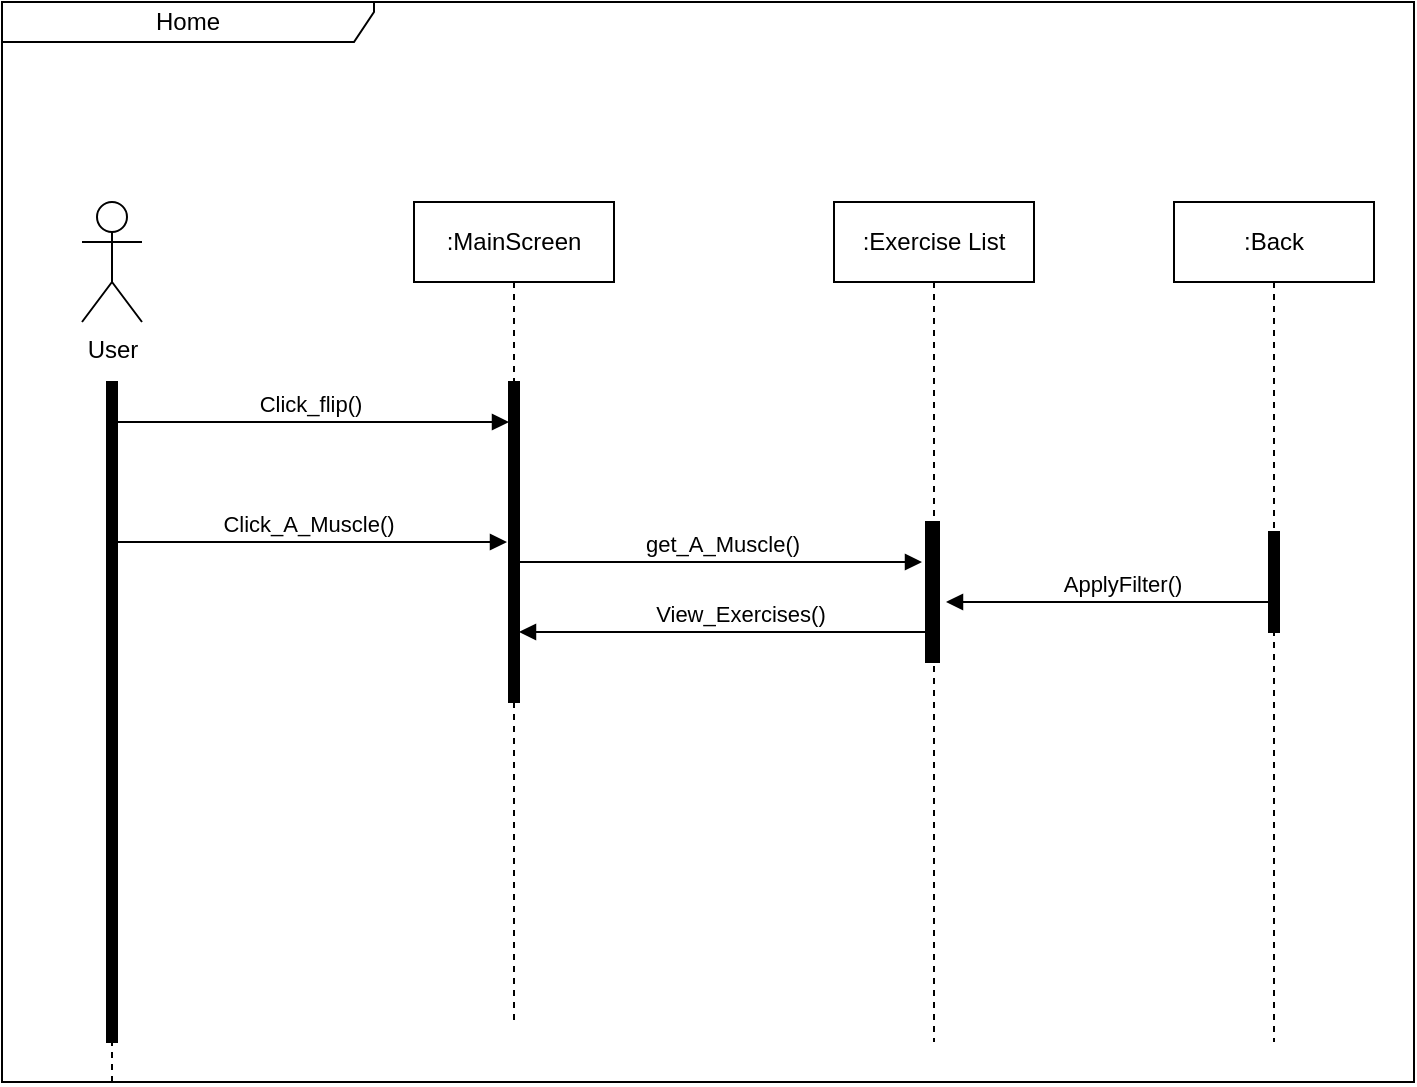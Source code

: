 <mxfile version="21.3.6">
  <diagram name="Sayfa -1" id="slx12zVrkGKdjyQivLbg">
    <mxGraphModel dx="483" dy="1734" grid="1" gridSize="10" guides="1" tooltips="1" connect="1" arrows="1" fold="1" page="1" pageScale="1" pageWidth="827" pageHeight="1169" math="0" shadow="0">
      <root>
        <mxCell id="0" />
        <mxCell id="1" parent="0" />
        <mxCell id="yI-KKn5nenXHCiCo1QlS-6" value="Home" style="shape=umlFrame;whiteSpace=wrap;html=1;pointerEvents=0;recursiveResize=0;container=1;collapsible=0;width=186;height=20;" parent="1" vertex="1">
          <mxGeometry x="140" y="-410" width="706" height="540" as="geometry" />
        </mxCell>
        <mxCell id="yI-KKn5nenXHCiCo1QlS-7" value="&lt;div&gt;User&lt;/div&gt;&lt;div&gt;&lt;br&gt;&lt;/div&gt;" style="shape=umlActor;verticalLabelPosition=bottom;verticalAlign=top;html=1;outlineConnect=0;" parent="yI-KKn5nenXHCiCo1QlS-6" vertex="1">
          <mxGeometry x="40" y="100" width="30" height="60" as="geometry" />
        </mxCell>
        <mxCell id="yI-KKn5nenXHCiCo1QlS-8" value="" style="html=1;points=[];perimeter=orthogonalPerimeter;fillColor=strokeColor;align=left;verticalAlign=top;spacingLeft=10;" parent="yI-KKn5nenXHCiCo1QlS-6" vertex="1">
          <mxGeometry x="253.5" y="190" width="5" height="130" as="geometry" />
        </mxCell>
        <mxCell id="yI-KKn5nenXHCiCo1QlS-9" value="" style="html=1;verticalAlign=bottom;labelBackgroundColor=none;endArrow=none;endFill=0;rounded=0;dashed=1;" parent="yI-KKn5nenXHCiCo1QlS-6" source="yI-KKn5nenXHCiCo1QlS-13" edge="1">
          <mxGeometry width="160" relative="1" as="geometry">
            <mxPoint x="54.5" y="649" as="sourcePoint" />
            <mxPoint x="54.5" y="190" as="targetPoint" />
            <Array as="points" />
          </mxGeometry>
        </mxCell>
        <mxCell id="yI-KKn5nenXHCiCo1QlS-10" value=":MainScreen" style="shape=umlLifeline;perimeter=lifelinePerimeter;whiteSpace=wrap;html=1;container=1;dropTarget=0;collapsible=0;recursiveResize=0;outlineConnect=0;portConstraint=eastwest;newEdgeStyle={&quot;edgeStyle&quot;:&quot;elbowEdgeStyle&quot;,&quot;elbow&quot;:&quot;vertical&quot;,&quot;curved&quot;:0,&quot;rounded&quot;:0};" parent="yI-KKn5nenXHCiCo1QlS-6" vertex="1">
          <mxGeometry x="206" y="100" width="100" height="410" as="geometry" />
        </mxCell>
        <mxCell id="yI-KKn5nenXHCiCo1QlS-12" value="" style="html=1;verticalAlign=bottom;labelBackgroundColor=none;endArrow=none;endFill=0;rounded=0;dashed=1;" parent="yI-KKn5nenXHCiCo1QlS-6" target="yI-KKn5nenXHCiCo1QlS-13" edge="1">
          <mxGeometry width="160" relative="1" as="geometry">
            <mxPoint x="55" y="540" as="sourcePoint" />
            <mxPoint x="68.5" y="200" as="targetPoint" />
          </mxGeometry>
        </mxCell>
        <mxCell id="yI-KKn5nenXHCiCo1QlS-13" value="" style="html=1;points=[];perimeter=orthogonalPerimeter;fillColor=strokeColor;align=left;verticalAlign=top;spacingLeft=10;" parent="yI-KKn5nenXHCiCo1QlS-6" vertex="1">
          <mxGeometry x="52.5" y="190" width="5" height="330" as="geometry" />
        </mxCell>
        <mxCell id="yI-KKn5nenXHCiCo1QlS-14" value=":Exercise List" style="shape=umlLifeline;perimeter=lifelinePerimeter;whiteSpace=wrap;html=1;container=1;dropTarget=0;collapsible=0;recursiveResize=0;outlineConnect=0;portConstraint=eastwest;newEdgeStyle={&quot;edgeStyle&quot;:&quot;elbowEdgeStyle&quot;,&quot;elbow&quot;:&quot;vertical&quot;,&quot;curved&quot;:0,&quot;rounded&quot;:0};" parent="yI-KKn5nenXHCiCo1QlS-6" vertex="1">
          <mxGeometry x="416" y="100" width="100" height="420" as="geometry" />
        </mxCell>
        <mxCell id="yI-KKn5nenXHCiCo1QlS-16" value="" style="html=1;points=[];perimeter=orthogonalPerimeter;fillColor=strokeColor;align=left;verticalAlign=top;spacingLeft=10;" parent="yI-KKn5nenXHCiCo1QlS-6" vertex="1">
          <mxGeometry x="253.5" y="260" width="5" height="10" as="geometry" />
        </mxCell>
        <mxCell id="yI-KKn5nenXHCiCo1QlS-17" value="Click_A_Muscle()" style="html=1;verticalAlign=bottom;labelBackgroundColor=none;endArrow=block;endFill=1;rounded=0;" parent="yI-KKn5nenXHCiCo1QlS-6" edge="1">
          <mxGeometry x="0.003" width="160" relative="1" as="geometry">
            <mxPoint x="52.5" y="270" as="sourcePoint" />
            <mxPoint x="252.5" y="270" as="targetPoint" />
            <mxPoint as="offset" />
          </mxGeometry>
        </mxCell>
        <mxCell id="yI-KKn5nenXHCiCo1QlS-18" value="View_Exercises()" style="html=1;verticalAlign=bottom;labelBackgroundColor=none;endArrow=none;endFill=0;rounded=0;entryX=0.5;entryY=0.19;entryDx=0;entryDy=0;entryPerimeter=0;startArrow=block;startFill=1;" parent="yI-KKn5nenXHCiCo1QlS-6" edge="1">
          <mxGeometry x="0.081" width="160" relative="1" as="geometry">
            <mxPoint x="258.5" y="315" as="sourcePoint" />
            <mxPoint x="462" y="315" as="targetPoint" />
            <mxPoint as="offset" />
          </mxGeometry>
        </mxCell>
        <mxCell id="yI-KKn5nenXHCiCo1QlS-19" value=":Back" style="shape=umlLifeline;perimeter=lifelinePerimeter;whiteSpace=wrap;html=1;container=1;dropTarget=0;collapsible=0;recursiveResize=0;outlineConnect=0;portConstraint=eastwest;newEdgeStyle={&quot;edgeStyle&quot;:&quot;elbowEdgeStyle&quot;,&quot;elbow&quot;:&quot;vertical&quot;,&quot;curved&quot;:0,&quot;rounded&quot;:0};" parent="yI-KKn5nenXHCiCo1QlS-6" vertex="1">
          <mxGeometry x="586" y="100" width="100" height="420" as="geometry" />
        </mxCell>
        <mxCell id="tR1SHXSb6-O5huA1Tc_m-1" value="Click_flip()" style="html=1;verticalAlign=bottom;labelBackgroundColor=none;endArrow=block;endFill=1;rounded=0;" parent="yI-KKn5nenXHCiCo1QlS-6" edge="1">
          <mxGeometry x="0.003" width="160" relative="1" as="geometry">
            <mxPoint x="53.5" y="210" as="sourcePoint" />
            <mxPoint x="253.5" y="210" as="targetPoint" />
            <mxPoint as="offset" />
          </mxGeometry>
        </mxCell>
        <mxCell id="tR1SHXSb6-O5huA1Tc_m-3" value="" style="html=1;points=[];perimeter=orthogonalPerimeter;fillColor=strokeColor;align=left;verticalAlign=top;spacingLeft=10;" parent="yI-KKn5nenXHCiCo1QlS-6" vertex="1">
          <mxGeometry x="462" y="260" width="6.5" height="70" as="geometry" />
        </mxCell>
        <mxCell id="tR1SHXSb6-O5huA1Tc_m-5" value="get_A_Muscle()" style="html=1;verticalAlign=bottom;labelBackgroundColor=none;endArrow=block;endFill=1;rounded=0;" parent="yI-KKn5nenXHCiCo1QlS-6" edge="1">
          <mxGeometry x="0.003" width="160" relative="1" as="geometry">
            <mxPoint x="258.5" y="280" as="sourcePoint" />
            <mxPoint x="460" y="280" as="targetPoint" />
            <mxPoint as="offset" />
          </mxGeometry>
        </mxCell>
        <mxCell id="tR1SHXSb6-O5huA1Tc_m-7" value="" style="html=1;points=[];perimeter=orthogonalPerimeter;fillColor=strokeColor;align=left;verticalAlign=top;spacingLeft=10;" parent="yI-KKn5nenXHCiCo1QlS-6" vertex="1">
          <mxGeometry x="253.5" y="310" width="5" height="40" as="geometry" />
        </mxCell>
        <mxCell id="tR1SHXSb6-O5huA1Tc_m-9" value="" style="html=1;points=[];perimeter=orthogonalPerimeter;fillColor=strokeColor;align=left;verticalAlign=top;spacingLeft=10;" parent="yI-KKn5nenXHCiCo1QlS-6" vertex="1">
          <mxGeometry x="633.5" y="265" width="5" height="50" as="geometry" />
        </mxCell>
        <mxCell id="tR1SHXSb6-O5huA1Tc_m-14" value="ApplyFilter()" style="html=1;verticalAlign=bottom;labelBackgroundColor=none;endArrow=none;endFill=0;rounded=0;startArrow=block;startFill=1;" parent="yI-KKn5nenXHCiCo1QlS-6" edge="1">
          <mxGeometry x="0.081" width="160" relative="1" as="geometry">
            <mxPoint x="472" y="300" as="sourcePoint" />
            <mxPoint x="633.5" y="300" as="targetPoint" />
            <mxPoint as="offset" />
          </mxGeometry>
        </mxCell>
      </root>
    </mxGraphModel>
  </diagram>
</mxfile>
